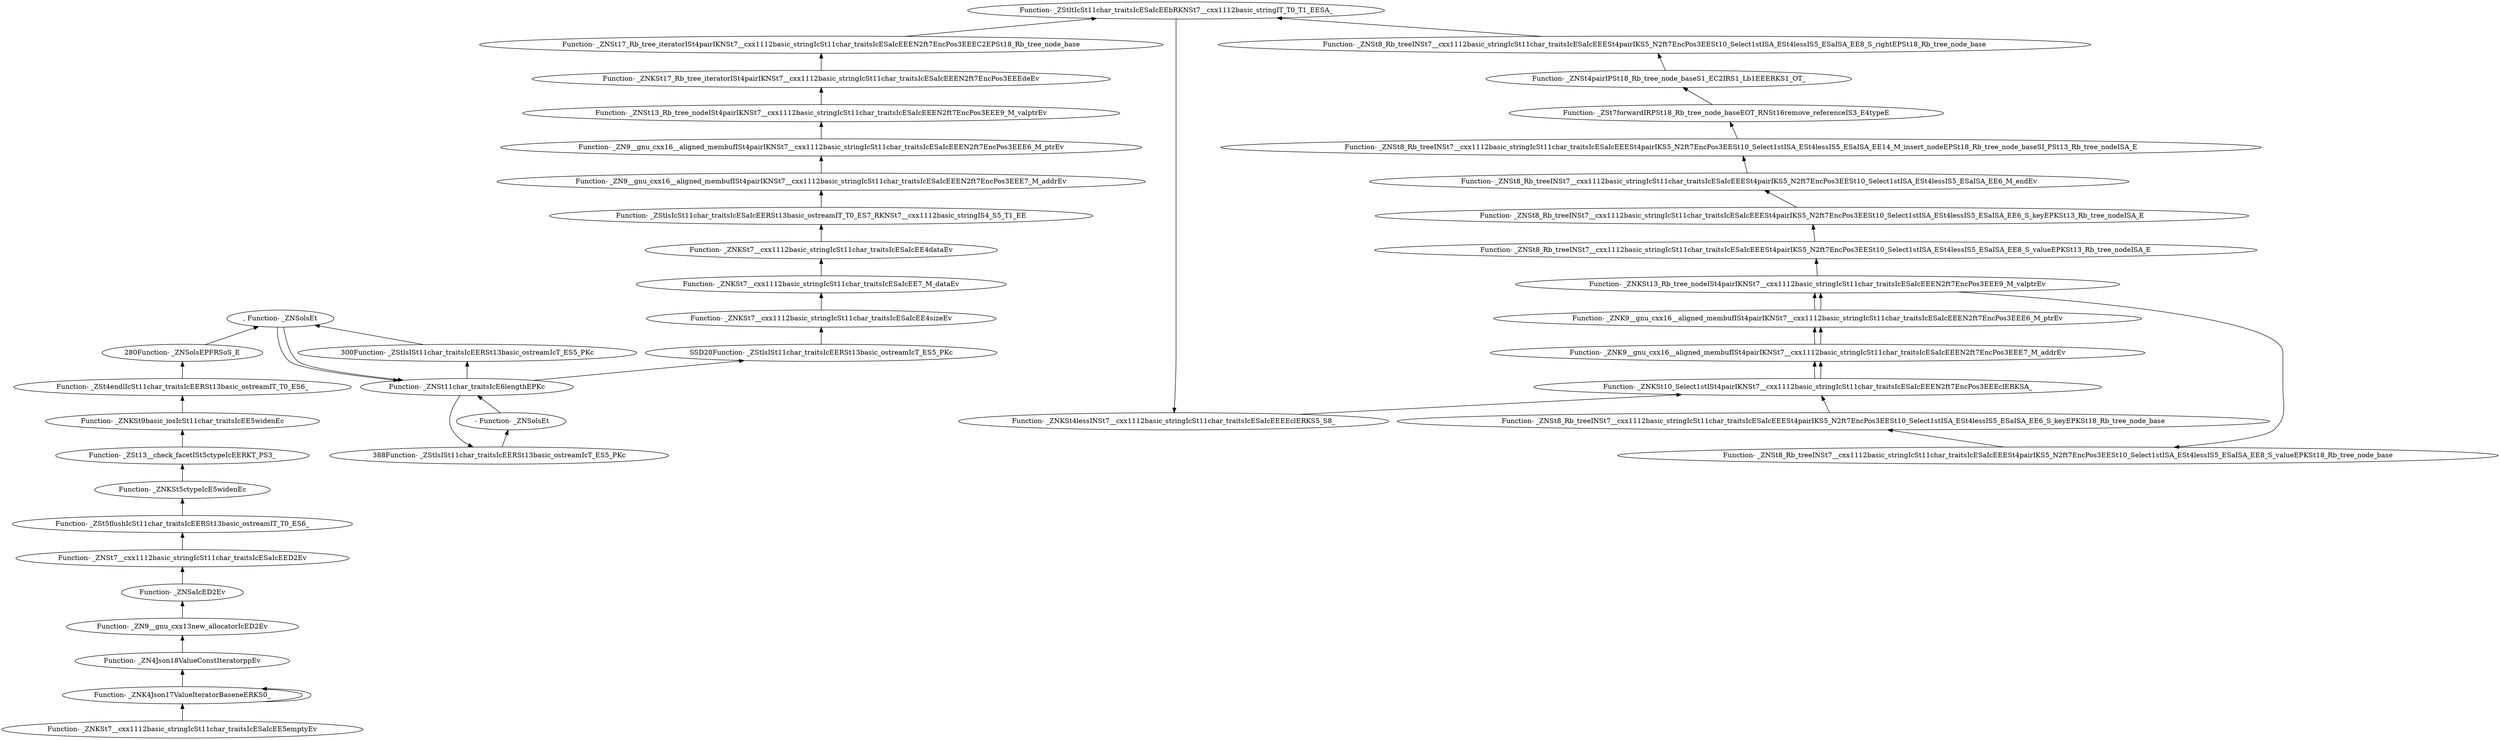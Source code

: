 digraph {
	"Function- _ZNKSt7__cxx1112basic_stringIcSt11char_traitsIcESaIcEE5emptyEv"
	"Function- _ZNK4Json17ValueIteratorBaseneERKS0_"
	"Function- _ZNK4Json17ValueIteratorBaseneERKS0_" -> "Function- _ZNKSt7__cxx1112basic_stringIcSt11char_traitsIcESaIcEE5emptyEv" [dir=back]
	"Function- _ZNK4Json17ValueIteratorBaseneERKS0_"
	"Function- _ZNK4Json17ValueIteratorBaseneERKS0_" -> "Function- _ZNK4Json17ValueIteratorBaseneERKS0_" [dir=back]
	"Function- _ZN4Json18ValueConstIteratorppEv"
	"Function- _ZN4Json18ValueConstIteratorppEv" -> "Function- _ZNK4Json17ValueIteratorBaseneERKS0_" [dir=back]
	"Function- _ZN9__gnu_cxx13new_allocatorIcED2Ev"
	"Function- _ZN9__gnu_cxx13new_allocatorIcED2Ev" -> "Function- _ZN4Json18ValueConstIteratorppEv" [dir=back]
	"Function- _ZNSaIcED2Ev"
	"Function- _ZNSaIcED2Ev" -> "Function- _ZN9__gnu_cxx13new_allocatorIcED2Ev" [dir=back]
	"Function- _ZNSt7__cxx1112basic_stringIcSt11char_traitsIcESaIcEED2Ev"
	"Function- _ZNSt7__cxx1112basic_stringIcSt11char_traitsIcESaIcEED2Ev" -> "Function- _ZNSaIcED2Ev" [dir=back]
	"Function- _ZSt5flushIcSt11char_traitsIcEERSt13basic_ostreamIT_T0_ES6_"
	"Function- _ZSt5flushIcSt11char_traitsIcEERSt13basic_ostreamIT_T0_ES6_" -> "Function- _ZNSt7__cxx1112basic_stringIcSt11char_traitsIcESaIcEED2Ev" [dir=back]
	"Function- _ZNKSt5ctypeIcE5widenEc"
	"Function- _ZNKSt5ctypeIcE5widenEc" -> "Function- _ZSt5flushIcSt11char_traitsIcEERSt13basic_ostreamIT_T0_ES6_" [dir=back]
	"Function- _ZSt13__check_facetISt5ctypeIcEERKT_PS3_"
	"Function- _ZSt13__check_facetISt5ctypeIcEERKT_PS3_" -> "Function- _ZNKSt5ctypeIcE5widenEc" [dir=back]
	"Function- _ZNKSt9basic_iosIcSt11char_traitsIcEE5widenEc"
	"Function- _ZNKSt9basic_iosIcSt11char_traitsIcEE5widenEc" -> "Function- _ZSt13__check_facetISt5ctypeIcEERKT_PS3_" [dir=back]
	"Function- _ZSt4endlIcSt11char_traitsIcEERSt13basic_ostreamIT_T0_ES6_"
	"Function- _ZSt4endlIcSt11char_traitsIcEERSt13basic_ostreamIT_T0_ES6_" -> "Function- _ZNKSt9basic_iosIcSt11char_traitsIcEE5widenEc" [dir=back]
	"280Function- _ZNSolsEPFRSoS_E"
	"280Function- _ZNSolsEPFRSoS_E" -> "Function- _ZSt4endlIcSt11char_traitsIcEERSt13basic_ostreamIT_T0_ES6_" [dir=back]
	", Function- _ZNSolsEt"
	", Function- _ZNSolsEt" -> "280Function- _ZNSolsEPFRSoS_E" [dir=back]
	"Function- _ZNSt11char_traitsIcE6lengthEPKc"
	"Function- _ZNSt11char_traitsIcE6lengthEPKc" -> ", Function- _ZNSolsEt" [dir=back]
	"300Function- _ZStlsISt11char_traitsIcEERSt13basic_ostreamIcT_ES5_PKc"
	"300Function- _ZStlsISt11char_traitsIcEERSt13basic_ostreamIcT_ES5_PKc" -> "Function- _ZNSt11char_traitsIcE6lengthEPKc" [dir=back]
	", Function- _ZNSolsEt"
	", Function- _ZNSolsEt" -> "300Function- _ZStlsISt11char_traitsIcEERSt13basic_ostreamIcT_ES5_PKc" [dir=back]
	"Function- _ZNSt11char_traitsIcE6lengthEPKc"
	"Function- _ZNSt11char_traitsIcE6lengthEPKc" -> ", Function- _ZNSolsEt" [dir=back]
	"388Function- _ZStlsISt11char_traitsIcEERSt13basic_ostreamIcT_ES5_PKc"
	"388Function- _ZStlsISt11char_traitsIcEERSt13basic_ostreamIcT_ES5_PKc" -> "Function- _ZNSt11char_traitsIcE6lengthEPKc" [dir=back]
	" - Function- _ZNSolsEt"
	" - Function- _ZNSolsEt" -> "388Function- _ZStlsISt11char_traitsIcEERSt13basic_ostreamIcT_ES5_PKc" [dir=back]
	"Function- _ZNSt11char_traitsIcE6lengthEPKc"
	"Function- _ZNSt11char_traitsIcE6lengthEPKc" -> " - Function- _ZNSolsEt" [dir=back]
	"SSD20Function- _ZStlsISt11char_traitsIcEERSt13basic_ostreamIcT_ES5_PKc"
	"SSD20Function- _ZStlsISt11char_traitsIcEERSt13basic_ostreamIcT_ES5_PKc" -> "Function- _ZNSt11char_traitsIcE6lengthEPKc" [dir=back]
	"Function- _ZNKSt7__cxx1112basic_stringIcSt11char_traitsIcESaIcEE4sizeEv"
	"Function- _ZNKSt7__cxx1112basic_stringIcSt11char_traitsIcESaIcEE4sizeEv" -> "SSD20Function- _ZStlsISt11char_traitsIcEERSt13basic_ostreamIcT_ES5_PKc" [dir=back]
	"Function- _ZNKSt7__cxx1112basic_stringIcSt11char_traitsIcESaIcEE7_M_dataEv"
	"Function- _ZNKSt7__cxx1112basic_stringIcSt11char_traitsIcESaIcEE7_M_dataEv" -> "Function- _ZNKSt7__cxx1112basic_stringIcSt11char_traitsIcESaIcEE4sizeEv" [dir=back]
	"Function- _ZNKSt7__cxx1112basic_stringIcSt11char_traitsIcESaIcEE4dataEv"
	"Function- _ZNKSt7__cxx1112basic_stringIcSt11char_traitsIcESaIcEE4dataEv" -> "Function- _ZNKSt7__cxx1112basic_stringIcSt11char_traitsIcESaIcEE7_M_dataEv" [dir=back]
	"Function- _ZStlsIcSt11char_traitsIcESaIcEERSt13basic_ostreamIT_T0_ES7_RKNSt7__cxx1112basic_stringIS4_S5_T1_EE"
	"Function- _ZStlsIcSt11char_traitsIcESaIcEERSt13basic_ostreamIT_T0_ES7_RKNSt7__cxx1112basic_stringIS4_S5_T1_EE" -> "Function- _ZNKSt7__cxx1112basic_stringIcSt11char_traitsIcESaIcEE4dataEv" [dir=back]
	"Function- _ZN9__gnu_cxx16__aligned_membufISt4pairIKNSt7__cxx1112basic_stringIcSt11char_traitsIcESaIcEEEN2ft7EncPos3EEE7_M_addrEv"
	"Function- _ZN9__gnu_cxx16__aligned_membufISt4pairIKNSt7__cxx1112basic_stringIcSt11char_traitsIcESaIcEEEN2ft7EncPos3EEE7_M_addrEv" -> "Function- _ZStlsIcSt11char_traitsIcESaIcEERSt13basic_ostreamIT_T0_ES7_RKNSt7__cxx1112basic_stringIS4_S5_T1_EE" [dir=back]
	"Function- _ZN9__gnu_cxx16__aligned_membufISt4pairIKNSt7__cxx1112basic_stringIcSt11char_traitsIcESaIcEEEN2ft7EncPos3EEE6_M_ptrEv"
	"Function- _ZN9__gnu_cxx16__aligned_membufISt4pairIKNSt7__cxx1112basic_stringIcSt11char_traitsIcESaIcEEEN2ft7EncPos3EEE6_M_ptrEv" -> "Function- _ZN9__gnu_cxx16__aligned_membufISt4pairIKNSt7__cxx1112basic_stringIcSt11char_traitsIcESaIcEEEN2ft7EncPos3EEE7_M_addrEv" [dir=back]
	"Function- _ZNSt13_Rb_tree_nodeISt4pairIKNSt7__cxx1112basic_stringIcSt11char_traitsIcESaIcEEEN2ft7EncPos3EEE9_M_valptrEv"
	"Function- _ZNSt13_Rb_tree_nodeISt4pairIKNSt7__cxx1112basic_stringIcSt11char_traitsIcESaIcEEEN2ft7EncPos3EEE9_M_valptrEv" -> "Function- _ZN9__gnu_cxx16__aligned_membufISt4pairIKNSt7__cxx1112basic_stringIcSt11char_traitsIcESaIcEEEN2ft7EncPos3EEE6_M_ptrEv" [dir=back]
	"Function- _ZNKSt17_Rb_tree_iteratorISt4pairIKNSt7__cxx1112basic_stringIcSt11char_traitsIcESaIcEEEN2ft7EncPos3EEEdeEv"
	"Function- _ZNKSt17_Rb_tree_iteratorISt4pairIKNSt7__cxx1112basic_stringIcSt11char_traitsIcESaIcEEEN2ft7EncPos3EEEdeEv" -> "Function- _ZNSt13_Rb_tree_nodeISt4pairIKNSt7__cxx1112basic_stringIcSt11char_traitsIcESaIcEEEN2ft7EncPos3EEE9_M_valptrEv" [dir=back]
	"Function- _ZNSt17_Rb_tree_iteratorISt4pairIKNSt7__cxx1112basic_stringIcSt11char_traitsIcESaIcEEEN2ft7EncPos3EEEC2EPSt18_Rb_tree_node_base"
	"Function- _ZNSt17_Rb_tree_iteratorISt4pairIKNSt7__cxx1112basic_stringIcSt11char_traitsIcESaIcEEEN2ft7EncPos3EEEC2EPSt18_Rb_tree_node_base" -> "Function- _ZNKSt17_Rb_tree_iteratorISt4pairIKNSt7__cxx1112basic_stringIcSt11char_traitsIcESaIcEEEN2ft7EncPos3EEEdeEv" [dir=back]
	"Function- _ZStltIcSt11char_traitsIcESaIcEEbRKNSt7__cxx1112basic_stringIT_T0_T1_EESA_"
	"Function- _ZStltIcSt11char_traitsIcESaIcEEbRKNSt7__cxx1112basic_stringIT_T0_T1_EESA_" -> "Function- _ZNSt17_Rb_tree_iteratorISt4pairIKNSt7__cxx1112basic_stringIcSt11char_traitsIcESaIcEEEN2ft7EncPos3EEEC2EPSt18_Rb_tree_node_base" [dir=back]
	"Function- _ZNKSt4lessINSt7__cxx1112basic_stringIcSt11char_traitsIcESaIcEEEEclERKS5_S8_"
	"Function- _ZNKSt4lessINSt7__cxx1112basic_stringIcSt11char_traitsIcESaIcEEEEclERKS5_S8_" -> "Function- _ZStltIcSt11char_traitsIcESaIcEEbRKNSt7__cxx1112basic_stringIT_T0_T1_EESA_" [dir=back]
	"Function- _ZNKSt10_Select1stISt4pairIKNSt7__cxx1112basic_stringIcSt11char_traitsIcESaIcEEEN2ft7EncPos3EEEclERKSA_"
	"Function- _ZNKSt10_Select1stISt4pairIKNSt7__cxx1112basic_stringIcSt11char_traitsIcESaIcEEEN2ft7EncPos3EEEclERKSA_" -> "Function- _ZNKSt4lessINSt7__cxx1112basic_stringIcSt11char_traitsIcESaIcEEEEclERKS5_S8_" [dir=back]
	"Function- _ZNK9__gnu_cxx16__aligned_membufISt4pairIKNSt7__cxx1112basic_stringIcSt11char_traitsIcESaIcEEEN2ft7EncPos3EEE7_M_addrEv"
	"Function- _ZNK9__gnu_cxx16__aligned_membufISt4pairIKNSt7__cxx1112basic_stringIcSt11char_traitsIcESaIcEEEN2ft7EncPos3EEE7_M_addrEv" -> "Function- _ZNKSt10_Select1stISt4pairIKNSt7__cxx1112basic_stringIcSt11char_traitsIcESaIcEEEN2ft7EncPos3EEEclERKSA_" [dir=back]
	"Function- _ZNK9__gnu_cxx16__aligned_membufISt4pairIKNSt7__cxx1112basic_stringIcSt11char_traitsIcESaIcEEEN2ft7EncPos3EEE6_M_ptrEv"
	"Function- _ZNK9__gnu_cxx16__aligned_membufISt4pairIKNSt7__cxx1112basic_stringIcSt11char_traitsIcESaIcEEEN2ft7EncPos3EEE6_M_ptrEv" -> "Function- _ZNK9__gnu_cxx16__aligned_membufISt4pairIKNSt7__cxx1112basic_stringIcSt11char_traitsIcESaIcEEEN2ft7EncPos3EEE7_M_addrEv" [dir=back]
	"Function- _ZNKSt13_Rb_tree_nodeISt4pairIKNSt7__cxx1112basic_stringIcSt11char_traitsIcESaIcEEEN2ft7EncPos3EEE9_M_valptrEv"
	"Function- _ZNKSt13_Rb_tree_nodeISt4pairIKNSt7__cxx1112basic_stringIcSt11char_traitsIcESaIcEEEN2ft7EncPos3EEE9_M_valptrEv" -> "Function- _ZNK9__gnu_cxx16__aligned_membufISt4pairIKNSt7__cxx1112basic_stringIcSt11char_traitsIcESaIcEEEN2ft7EncPos3EEE6_M_ptrEv" [dir=back]
	"Function- _ZNSt8_Rb_treeINSt7__cxx1112basic_stringIcSt11char_traitsIcESaIcEEESt4pairIKS5_N2ft7EncPos3EESt10_Select1stISA_ESt4lessIS5_ESaISA_EE8_S_valueEPKSt18_Rb_tree_node_base"
	"Function- _ZNSt8_Rb_treeINSt7__cxx1112basic_stringIcSt11char_traitsIcESaIcEEESt4pairIKS5_N2ft7EncPos3EESt10_Select1stISA_ESt4lessIS5_ESaISA_EE8_S_valueEPKSt18_Rb_tree_node_base" -> "Function- _ZNKSt13_Rb_tree_nodeISt4pairIKNSt7__cxx1112basic_stringIcSt11char_traitsIcESaIcEEEN2ft7EncPos3EEE9_M_valptrEv" [dir=back]
	"Function- _ZNSt8_Rb_treeINSt7__cxx1112basic_stringIcSt11char_traitsIcESaIcEEESt4pairIKS5_N2ft7EncPos3EESt10_Select1stISA_ESt4lessIS5_ESaISA_EE6_S_keyEPKSt18_Rb_tree_node_base"
	"Function- _ZNSt8_Rb_treeINSt7__cxx1112basic_stringIcSt11char_traitsIcESaIcEEESt4pairIKS5_N2ft7EncPos3EESt10_Select1stISA_ESt4lessIS5_ESaISA_EE6_S_keyEPKSt18_Rb_tree_node_base" -> "Function- _ZNSt8_Rb_treeINSt7__cxx1112basic_stringIcSt11char_traitsIcESaIcEEESt4pairIKS5_N2ft7EncPos3EESt10_Select1stISA_ESt4lessIS5_ESaISA_EE8_S_valueEPKSt18_Rb_tree_node_base" [dir=back]
	"Function- _ZNKSt10_Select1stISt4pairIKNSt7__cxx1112basic_stringIcSt11char_traitsIcESaIcEEEN2ft7EncPos3EEEclERKSA_"
	"Function- _ZNKSt10_Select1stISt4pairIKNSt7__cxx1112basic_stringIcSt11char_traitsIcESaIcEEEN2ft7EncPos3EEEclERKSA_" -> "Function- _ZNSt8_Rb_treeINSt7__cxx1112basic_stringIcSt11char_traitsIcESaIcEEESt4pairIKS5_N2ft7EncPos3EESt10_Select1stISA_ESt4lessIS5_ESaISA_EE6_S_keyEPKSt18_Rb_tree_node_base" [dir=back]
	"Function- _ZNK9__gnu_cxx16__aligned_membufISt4pairIKNSt7__cxx1112basic_stringIcSt11char_traitsIcESaIcEEEN2ft7EncPos3EEE7_M_addrEv"
	"Function- _ZNK9__gnu_cxx16__aligned_membufISt4pairIKNSt7__cxx1112basic_stringIcSt11char_traitsIcESaIcEEEN2ft7EncPos3EEE7_M_addrEv" -> "Function- _ZNKSt10_Select1stISt4pairIKNSt7__cxx1112basic_stringIcSt11char_traitsIcESaIcEEEN2ft7EncPos3EEEclERKSA_" [dir=back]
	"Function- _ZNK9__gnu_cxx16__aligned_membufISt4pairIKNSt7__cxx1112basic_stringIcSt11char_traitsIcESaIcEEEN2ft7EncPos3EEE6_M_ptrEv"
	"Function- _ZNK9__gnu_cxx16__aligned_membufISt4pairIKNSt7__cxx1112basic_stringIcSt11char_traitsIcESaIcEEEN2ft7EncPos3EEE6_M_ptrEv" -> "Function- _ZNK9__gnu_cxx16__aligned_membufISt4pairIKNSt7__cxx1112basic_stringIcSt11char_traitsIcESaIcEEEN2ft7EncPos3EEE7_M_addrEv" [dir=back]
	"Function- _ZNKSt13_Rb_tree_nodeISt4pairIKNSt7__cxx1112basic_stringIcSt11char_traitsIcESaIcEEEN2ft7EncPos3EEE9_M_valptrEv"
	"Function- _ZNKSt13_Rb_tree_nodeISt4pairIKNSt7__cxx1112basic_stringIcSt11char_traitsIcESaIcEEEN2ft7EncPos3EEE9_M_valptrEv" -> "Function- _ZNK9__gnu_cxx16__aligned_membufISt4pairIKNSt7__cxx1112basic_stringIcSt11char_traitsIcESaIcEEEN2ft7EncPos3EEE6_M_ptrEv" [dir=back]
	"Function- _ZNSt8_Rb_treeINSt7__cxx1112basic_stringIcSt11char_traitsIcESaIcEEESt4pairIKS5_N2ft7EncPos3EESt10_Select1stISA_ESt4lessIS5_ESaISA_EE8_S_valueEPKSt13_Rb_tree_nodeISA_E"
	"Function- _ZNSt8_Rb_treeINSt7__cxx1112basic_stringIcSt11char_traitsIcESaIcEEESt4pairIKS5_N2ft7EncPos3EESt10_Select1stISA_ESt4lessIS5_ESaISA_EE8_S_valueEPKSt13_Rb_tree_nodeISA_E" -> "Function- _ZNKSt13_Rb_tree_nodeISt4pairIKNSt7__cxx1112basic_stringIcSt11char_traitsIcESaIcEEEN2ft7EncPos3EEE9_M_valptrEv" [dir=back]
	"Function- _ZNSt8_Rb_treeINSt7__cxx1112basic_stringIcSt11char_traitsIcESaIcEEESt4pairIKS5_N2ft7EncPos3EESt10_Select1stISA_ESt4lessIS5_ESaISA_EE6_S_keyEPKSt13_Rb_tree_nodeISA_E"
	"Function- _ZNSt8_Rb_treeINSt7__cxx1112basic_stringIcSt11char_traitsIcESaIcEEESt4pairIKS5_N2ft7EncPos3EESt10_Select1stISA_ESt4lessIS5_ESaISA_EE6_S_keyEPKSt13_Rb_tree_nodeISA_E" -> "Function- _ZNSt8_Rb_treeINSt7__cxx1112basic_stringIcSt11char_traitsIcESaIcEEESt4pairIKS5_N2ft7EncPos3EESt10_Select1stISA_ESt4lessIS5_ESaISA_EE8_S_valueEPKSt13_Rb_tree_nodeISA_E" [dir=back]
	"Function- _ZNSt8_Rb_treeINSt7__cxx1112basic_stringIcSt11char_traitsIcESaIcEEESt4pairIKS5_N2ft7EncPos3EESt10_Select1stISA_ESt4lessIS5_ESaISA_EE6_M_endEv"
	"Function- _ZNSt8_Rb_treeINSt7__cxx1112basic_stringIcSt11char_traitsIcESaIcEEESt4pairIKS5_N2ft7EncPos3EESt10_Select1stISA_ESt4lessIS5_ESaISA_EE6_M_endEv" -> "Function- _ZNSt8_Rb_treeINSt7__cxx1112basic_stringIcSt11char_traitsIcESaIcEEESt4pairIKS5_N2ft7EncPos3EESt10_Select1stISA_ESt4lessIS5_ESaISA_EE6_S_keyEPKSt13_Rb_tree_nodeISA_E" [dir=back]
	"Function- _ZNSt8_Rb_treeINSt7__cxx1112basic_stringIcSt11char_traitsIcESaIcEEESt4pairIKS5_N2ft7EncPos3EESt10_Select1stISA_ESt4lessIS5_ESaISA_EE14_M_insert_nodeEPSt18_Rb_tree_node_baseSI_PSt13_Rb_tree_nodeISA_E"
	"Function- _ZNSt8_Rb_treeINSt7__cxx1112basic_stringIcSt11char_traitsIcESaIcEEESt4pairIKS5_N2ft7EncPos3EESt10_Select1stISA_ESt4lessIS5_ESaISA_EE14_M_insert_nodeEPSt18_Rb_tree_node_baseSI_PSt13_Rb_tree_nodeISA_E" -> "Function- _ZNSt8_Rb_treeINSt7__cxx1112basic_stringIcSt11char_traitsIcESaIcEEESt4pairIKS5_N2ft7EncPos3EESt10_Select1stISA_ESt4lessIS5_ESaISA_EE6_M_endEv" [dir=back]
	"Function- _ZSt7forwardIRPSt18_Rb_tree_node_baseEOT_RNSt16remove_referenceIS3_E4typeE"
	"Function- _ZSt7forwardIRPSt18_Rb_tree_node_baseEOT_RNSt16remove_referenceIS3_E4typeE" -> "Function- _ZNSt8_Rb_treeINSt7__cxx1112basic_stringIcSt11char_traitsIcESaIcEEESt4pairIKS5_N2ft7EncPos3EESt10_Select1stISA_ESt4lessIS5_ESaISA_EE14_M_insert_nodeEPSt18_Rb_tree_node_baseSI_PSt13_Rb_tree_nodeISA_E" [dir=back]
	"Function- _ZNSt4pairIPSt18_Rb_tree_node_baseS1_EC2IRS1_Lb1EEERKS1_OT_"
	"Function- _ZNSt4pairIPSt18_Rb_tree_node_baseS1_EC2IRS1_Lb1EEERKS1_OT_" -> "Function- _ZSt7forwardIRPSt18_Rb_tree_node_baseEOT_RNSt16remove_referenceIS3_E4typeE" [dir=back]
	"Function- _ZNSt8_Rb_treeINSt7__cxx1112basic_stringIcSt11char_traitsIcESaIcEEESt4pairIKS5_N2ft7EncPos3EESt10_Select1stISA_ESt4lessIS5_ESaISA_EE8_S_rightEPSt18_Rb_tree_node_base"
	"Function- _ZNSt8_Rb_treeINSt7__cxx1112basic_stringIcSt11char_traitsIcESaIcEEESt4pairIKS5_N2ft7EncPos3EESt10_Select1stISA_ESt4lessIS5_ESaISA_EE8_S_rightEPSt18_Rb_tree_node_base" -> "Function- _ZNSt4pairIPSt18_Rb_tree_node_baseS1_EC2IRS1_Lb1EEERKS1_OT_" [dir=back]
	"Function- _ZStltIcSt11char_traitsIcESaIcEEbRKNSt7__cxx1112basic_stringIT_T0_T1_EESA_"
	"Function- _ZStltIcSt11char_traitsIcESaIcEEbRKNSt7__cxx1112basic_stringIT_T0_T1_EESA_" -> "Function- _ZNSt8_Rb_treeINSt7__cxx1112basic_stringIcSt11char_traitsIcESaIcEEESt4pairIKS5_N2ft7EncPos3EESt10_Select1stISA_ESt4lessIS5_ESaISA_EE8_S_rightEPSt18_Rb_tree_node_base" [dir=back]
}
